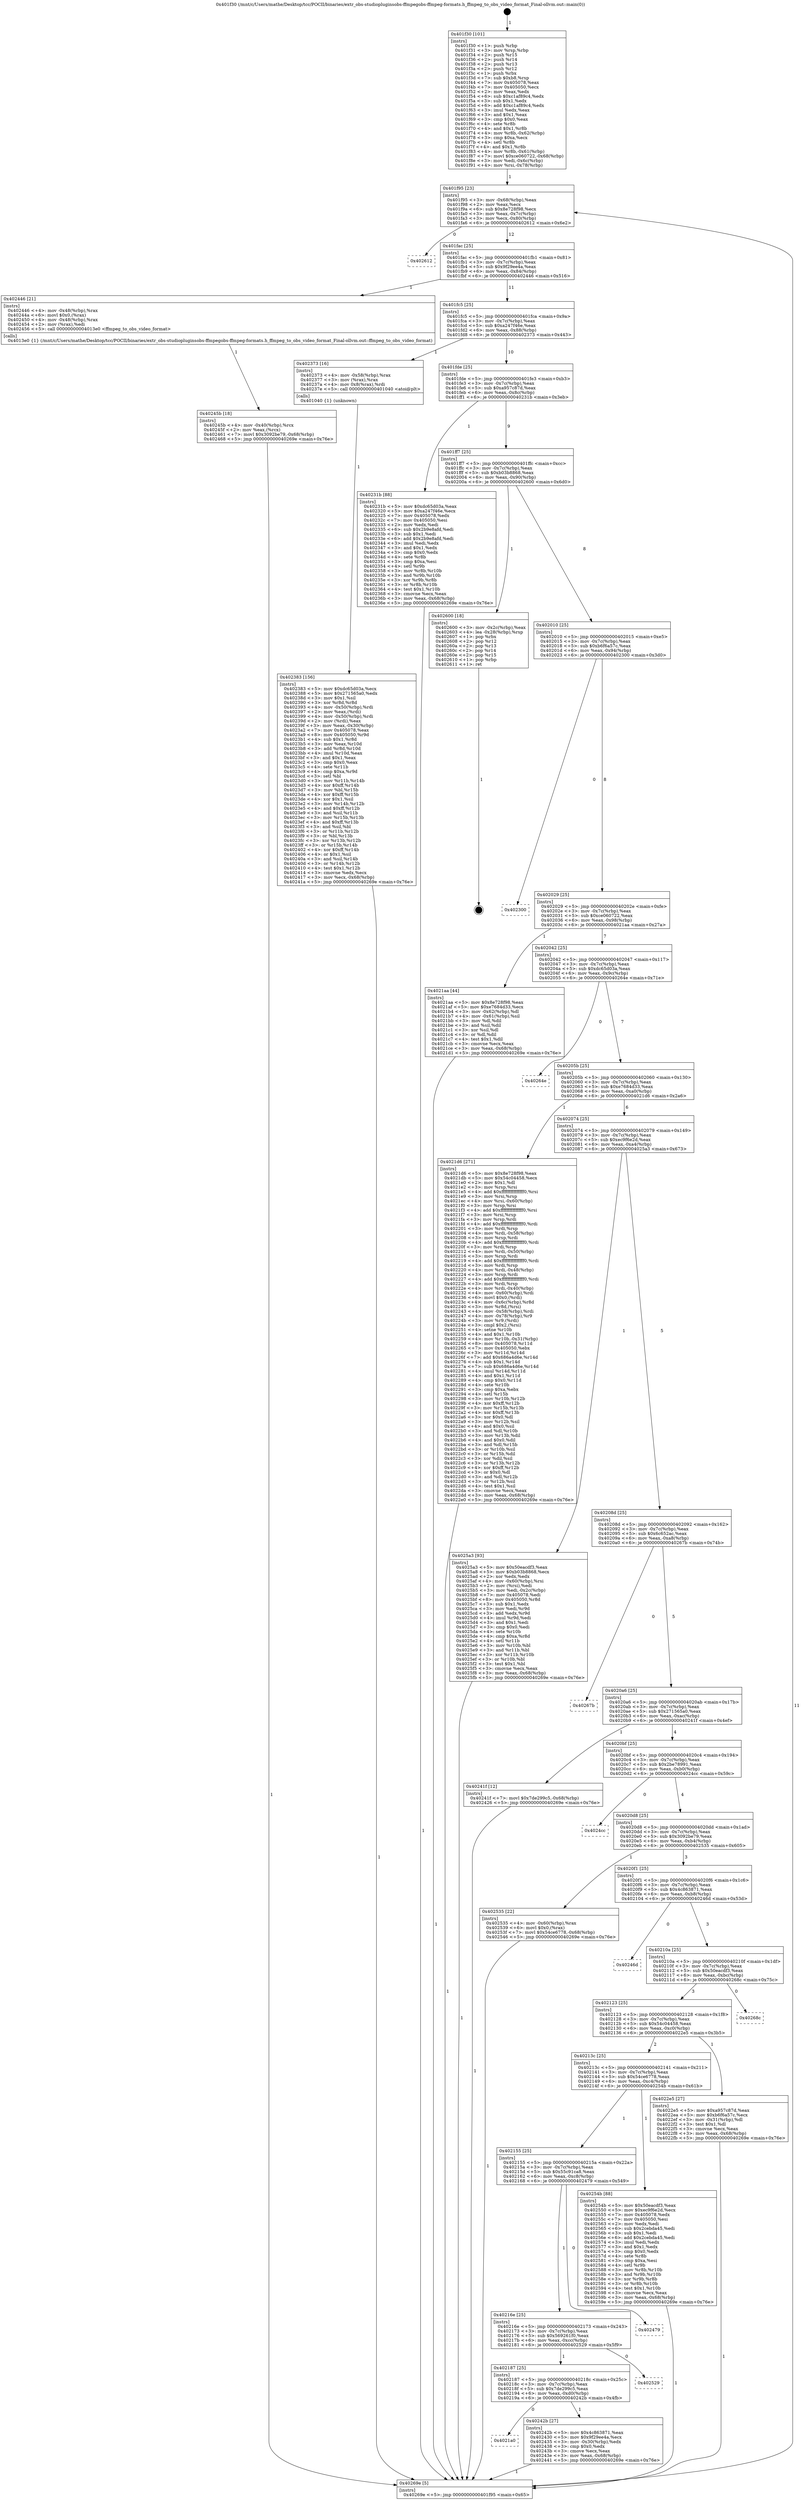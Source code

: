 digraph "0x401f30" {
  label = "0x401f30 (/mnt/c/Users/mathe/Desktop/tcc/POCII/binaries/extr_obs-studiopluginsobs-ffmpegobs-ffmpeg-formats.h_ffmpeg_to_obs_video_format_Final-ollvm.out::main(0))"
  labelloc = "t"
  node[shape=record]

  Entry [label="",width=0.3,height=0.3,shape=circle,fillcolor=black,style=filled]
  "0x401f95" [label="{
     0x401f95 [23]\l
     | [instrs]\l
     &nbsp;&nbsp;0x401f95 \<+3\>: mov -0x68(%rbp),%eax\l
     &nbsp;&nbsp;0x401f98 \<+2\>: mov %eax,%ecx\l
     &nbsp;&nbsp;0x401f9a \<+6\>: sub $0x8e728f98,%ecx\l
     &nbsp;&nbsp;0x401fa0 \<+3\>: mov %eax,-0x7c(%rbp)\l
     &nbsp;&nbsp;0x401fa3 \<+3\>: mov %ecx,-0x80(%rbp)\l
     &nbsp;&nbsp;0x401fa6 \<+6\>: je 0000000000402612 \<main+0x6e2\>\l
  }"]
  "0x402612" [label="{
     0x402612\l
  }", style=dashed]
  "0x401fac" [label="{
     0x401fac [25]\l
     | [instrs]\l
     &nbsp;&nbsp;0x401fac \<+5\>: jmp 0000000000401fb1 \<main+0x81\>\l
     &nbsp;&nbsp;0x401fb1 \<+3\>: mov -0x7c(%rbp),%eax\l
     &nbsp;&nbsp;0x401fb4 \<+5\>: sub $0x9f29ee4a,%eax\l
     &nbsp;&nbsp;0x401fb9 \<+6\>: mov %eax,-0x84(%rbp)\l
     &nbsp;&nbsp;0x401fbf \<+6\>: je 0000000000402446 \<main+0x516\>\l
  }"]
  Exit [label="",width=0.3,height=0.3,shape=circle,fillcolor=black,style=filled,peripheries=2]
  "0x402446" [label="{
     0x402446 [21]\l
     | [instrs]\l
     &nbsp;&nbsp;0x402446 \<+4\>: mov -0x48(%rbp),%rax\l
     &nbsp;&nbsp;0x40244a \<+6\>: movl $0x0,(%rax)\l
     &nbsp;&nbsp;0x402450 \<+4\>: mov -0x48(%rbp),%rax\l
     &nbsp;&nbsp;0x402454 \<+2\>: mov (%rax),%edi\l
     &nbsp;&nbsp;0x402456 \<+5\>: call 00000000004013e0 \<ffmpeg_to_obs_video_format\>\l
     | [calls]\l
     &nbsp;&nbsp;0x4013e0 \{1\} (/mnt/c/Users/mathe/Desktop/tcc/POCII/binaries/extr_obs-studiopluginsobs-ffmpegobs-ffmpeg-formats.h_ffmpeg_to_obs_video_format_Final-ollvm.out::ffmpeg_to_obs_video_format)\l
  }"]
  "0x401fc5" [label="{
     0x401fc5 [25]\l
     | [instrs]\l
     &nbsp;&nbsp;0x401fc5 \<+5\>: jmp 0000000000401fca \<main+0x9a\>\l
     &nbsp;&nbsp;0x401fca \<+3\>: mov -0x7c(%rbp),%eax\l
     &nbsp;&nbsp;0x401fcd \<+5\>: sub $0xa247f46e,%eax\l
     &nbsp;&nbsp;0x401fd2 \<+6\>: mov %eax,-0x88(%rbp)\l
     &nbsp;&nbsp;0x401fd8 \<+6\>: je 0000000000402373 \<main+0x443\>\l
  }"]
  "0x40245b" [label="{
     0x40245b [18]\l
     | [instrs]\l
     &nbsp;&nbsp;0x40245b \<+4\>: mov -0x40(%rbp),%rcx\l
     &nbsp;&nbsp;0x40245f \<+2\>: mov %eax,(%rcx)\l
     &nbsp;&nbsp;0x402461 \<+7\>: movl $0x3092be79,-0x68(%rbp)\l
     &nbsp;&nbsp;0x402468 \<+5\>: jmp 000000000040269e \<main+0x76e\>\l
  }"]
  "0x402373" [label="{
     0x402373 [16]\l
     | [instrs]\l
     &nbsp;&nbsp;0x402373 \<+4\>: mov -0x58(%rbp),%rax\l
     &nbsp;&nbsp;0x402377 \<+3\>: mov (%rax),%rax\l
     &nbsp;&nbsp;0x40237a \<+4\>: mov 0x8(%rax),%rdi\l
     &nbsp;&nbsp;0x40237e \<+5\>: call 0000000000401040 \<atoi@plt\>\l
     | [calls]\l
     &nbsp;&nbsp;0x401040 \{1\} (unknown)\l
  }"]
  "0x401fde" [label="{
     0x401fde [25]\l
     | [instrs]\l
     &nbsp;&nbsp;0x401fde \<+5\>: jmp 0000000000401fe3 \<main+0xb3\>\l
     &nbsp;&nbsp;0x401fe3 \<+3\>: mov -0x7c(%rbp),%eax\l
     &nbsp;&nbsp;0x401fe6 \<+5\>: sub $0xa957c87d,%eax\l
     &nbsp;&nbsp;0x401feb \<+6\>: mov %eax,-0x8c(%rbp)\l
     &nbsp;&nbsp;0x401ff1 \<+6\>: je 000000000040231b \<main+0x3eb\>\l
  }"]
  "0x4021a0" [label="{
     0x4021a0\l
  }", style=dashed]
  "0x40231b" [label="{
     0x40231b [88]\l
     | [instrs]\l
     &nbsp;&nbsp;0x40231b \<+5\>: mov $0xdc65d03a,%eax\l
     &nbsp;&nbsp;0x402320 \<+5\>: mov $0xa247f46e,%ecx\l
     &nbsp;&nbsp;0x402325 \<+7\>: mov 0x405078,%edx\l
     &nbsp;&nbsp;0x40232c \<+7\>: mov 0x405050,%esi\l
     &nbsp;&nbsp;0x402333 \<+2\>: mov %edx,%edi\l
     &nbsp;&nbsp;0x402335 \<+6\>: sub $0x2b9e8afd,%edi\l
     &nbsp;&nbsp;0x40233b \<+3\>: sub $0x1,%edi\l
     &nbsp;&nbsp;0x40233e \<+6\>: add $0x2b9e8afd,%edi\l
     &nbsp;&nbsp;0x402344 \<+3\>: imul %edi,%edx\l
     &nbsp;&nbsp;0x402347 \<+3\>: and $0x1,%edx\l
     &nbsp;&nbsp;0x40234a \<+3\>: cmp $0x0,%edx\l
     &nbsp;&nbsp;0x40234d \<+4\>: sete %r8b\l
     &nbsp;&nbsp;0x402351 \<+3\>: cmp $0xa,%esi\l
     &nbsp;&nbsp;0x402354 \<+4\>: setl %r9b\l
     &nbsp;&nbsp;0x402358 \<+3\>: mov %r8b,%r10b\l
     &nbsp;&nbsp;0x40235b \<+3\>: and %r9b,%r10b\l
     &nbsp;&nbsp;0x40235e \<+3\>: xor %r9b,%r8b\l
     &nbsp;&nbsp;0x402361 \<+3\>: or %r8b,%r10b\l
     &nbsp;&nbsp;0x402364 \<+4\>: test $0x1,%r10b\l
     &nbsp;&nbsp;0x402368 \<+3\>: cmovne %ecx,%eax\l
     &nbsp;&nbsp;0x40236b \<+3\>: mov %eax,-0x68(%rbp)\l
     &nbsp;&nbsp;0x40236e \<+5\>: jmp 000000000040269e \<main+0x76e\>\l
  }"]
  "0x401ff7" [label="{
     0x401ff7 [25]\l
     | [instrs]\l
     &nbsp;&nbsp;0x401ff7 \<+5\>: jmp 0000000000401ffc \<main+0xcc\>\l
     &nbsp;&nbsp;0x401ffc \<+3\>: mov -0x7c(%rbp),%eax\l
     &nbsp;&nbsp;0x401fff \<+5\>: sub $0xb03b8868,%eax\l
     &nbsp;&nbsp;0x402004 \<+6\>: mov %eax,-0x90(%rbp)\l
     &nbsp;&nbsp;0x40200a \<+6\>: je 0000000000402600 \<main+0x6d0\>\l
  }"]
  "0x40242b" [label="{
     0x40242b [27]\l
     | [instrs]\l
     &nbsp;&nbsp;0x40242b \<+5\>: mov $0x4c863871,%eax\l
     &nbsp;&nbsp;0x402430 \<+5\>: mov $0x9f29ee4a,%ecx\l
     &nbsp;&nbsp;0x402435 \<+3\>: mov -0x30(%rbp),%edx\l
     &nbsp;&nbsp;0x402438 \<+3\>: cmp $0x0,%edx\l
     &nbsp;&nbsp;0x40243b \<+3\>: cmove %ecx,%eax\l
     &nbsp;&nbsp;0x40243e \<+3\>: mov %eax,-0x68(%rbp)\l
     &nbsp;&nbsp;0x402441 \<+5\>: jmp 000000000040269e \<main+0x76e\>\l
  }"]
  "0x402600" [label="{
     0x402600 [18]\l
     | [instrs]\l
     &nbsp;&nbsp;0x402600 \<+3\>: mov -0x2c(%rbp),%eax\l
     &nbsp;&nbsp;0x402603 \<+4\>: lea -0x28(%rbp),%rsp\l
     &nbsp;&nbsp;0x402607 \<+1\>: pop %rbx\l
     &nbsp;&nbsp;0x402608 \<+2\>: pop %r12\l
     &nbsp;&nbsp;0x40260a \<+2\>: pop %r13\l
     &nbsp;&nbsp;0x40260c \<+2\>: pop %r14\l
     &nbsp;&nbsp;0x40260e \<+2\>: pop %r15\l
     &nbsp;&nbsp;0x402610 \<+1\>: pop %rbp\l
     &nbsp;&nbsp;0x402611 \<+1\>: ret\l
  }"]
  "0x402010" [label="{
     0x402010 [25]\l
     | [instrs]\l
     &nbsp;&nbsp;0x402010 \<+5\>: jmp 0000000000402015 \<main+0xe5\>\l
     &nbsp;&nbsp;0x402015 \<+3\>: mov -0x7c(%rbp),%eax\l
     &nbsp;&nbsp;0x402018 \<+5\>: sub $0xb6f6a57c,%eax\l
     &nbsp;&nbsp;0x40201d \<+6\>: mov %eax,-0x94(%rbp)\l
     &nbsp;&nbsp;0x402023 \<+6\>: je 0000000000402300 \<main+0x3d0\>\l
  }"]
  "0x402187" [label="{
     0x402187 [25]\l
     | [instrs]\l
     &nbsp;&nbsp;0x402187 \<+5\>: jmp 000000000040218c \<main+0x25c\>\l
     &nbsp;&nbsp;0x40218c \<+3\>: mov -0x7c(%rbp),%eax\l
     &nbsp;&nbsp;0x40218f \<+5\>: sub $0x7de299c5,%eax\l
     &nbsp;&nbsp;0x402194 \<+6\>: mov %eax,-0xd0(%rbp)\l
     &nbsp;&nbsp;0x40219a \<+6\>: je 000000000040242b \<main+0x4fb\>\l
  }"]
  "0x402300" [label="{
     0x402300\l
  }", style=dashed]
  "0x402029" [label="{
     0x402029 [25]\l
     | [instrs]\l
     &nbsp;&nbsp;0x402029 \<+5\>: jmp 000000000040202e \<main+0xfe\>\l
     &nbsp;&nbsp;0x40202e \<+3\>: mov -0x7c(%rbp),%eax\l
     &nbsp;&nbsp;0x402031 \<+5\>: sub $0xce060722,%eax\l
     &nbsp;&nbsp;0x402036 \<+6\>: mov %eax,-0x98(%rbp)\l
     &nbsp;&nbsp;0x40203c \<+6\>: je 00000000004021aa \<main+0x27a\>\l
  }"]
  "0x402529" [label="{
     0x402529\l
  }", style=dashed]
  "0x4021aa" [label="{
     0x4021aa [44]\l
     | [instrs]\l
     &nbsp;&nbsp;0x4021aa \<+5\>: mov $0x8e728f98,%eax\l
     &nbsp;&nbsp;0x4021af \<+5\>: mov $0xe7684d33,%ecx\l
     &nbsp;&nbsp;0x4021b4 \<+3\>: mov -0x62(%rbp),%dl\l
     &nbsp;&nbsp;0x4021b7 \<+4\>: mov -0x61(%rbp),%sil\l
     &nbsp;&nbsp;0x4021bb \<+3\>: mov %dl,%dil\l
     &nbsp;&nbsp;0x4021be \<+3\>: and %sil,%dil\l
     &nbsp;&nbsp;0x4021c1 \<+3\>: xor %sil,%dl\l
     &nbsp;&nbsp;0x4021c4 \<+3\>: or %dl,%dil\l
     &nbsp;&nbsp;0x4021c7 \<+4\>: test $0x1,%dil\l
     &nbsp;&nbsp;0x4021cb \<+3\>: cmovne %ecx,%eax\l
     &nbsp;&nbsp;0x4021ce \<+3\>: mov %eax,-0x68(%rbp)\l
     &nbsp;&nbsp;0x4021d1 \<+5\>: jmp 000000000040269e \<main+0x76e\>\l
  }"]
  "0x402042" [label="{
     0x402042 [25]\l
     | [instrs]\l
     &nbsp;&nbsp;0x402042 \<+5\>: jmp 0000000000402047 \<main+0x117\>\l
     &nbsp;&nbsp;0x402047 \<+3\>: mov -0x7c(%rbp),%eax\l
     &nbsp;&nbsp;0x40204a \<+5\>: sub $0xdc65d03a,%eax\l
     &nbsp;&nbsp;0x40204f \<+6\>: mov %eax,-0x9c(%rbp)\l
     &nbsp;&nbsp;0x402055 \<+6\>: je 000000000040264e \<main+0x71e\>\l
  }"]
  "0x40269e" [label="{
     0x40269e [5]\l
     | [instrs]\l
     &nbsp;&nbsp;0x40269e \<+5\>: jmp 0000000000401f95 \<main+0x65\>\l
  }"]
  "0x401f30" [label="{
     0x401f30 [101]\l
     | [instrs]\l
     &nbsp;&nbsp;0x401f30 \<+1\>: push %rbp\l
     &nbsp;&nbsp;0x401f31 \<+3\>: mov %rsp,%rbp\l
     &nbsp;&nbsp;0x401f34 \<+2\>: push %r15\l
     &nbsp;&nbsp;0x401f36 \<+2\>: push %r14\l
     &nbsp;&nbsp;0x401f38 \<+2\>: push %r13\l
     &nbsp;&nbsp;0x401f3a \<+2\>: push %r12\l
     &nbsp;&nbsp;0x401f3c \<+1\>: push %rbx\l
     &nbsp;&nbsp;0x401f3d \<+7\>: sub $0xb8,%rsp\l
     &nbsp;&nbsp;0x401f44 \<+7\>: mov 0x405078,%eax\l
     &nbsp;&nbsp;0x401f4b \<+7\>: mov 0x405050,%ecx\l
     &nbsp;&nbsp;0x401f52 \<+2\>: mov %eax,%edx\l
     &nbsp;&nbsp;0x401f54 \<+6\>: sub $0xc1af89c4,%edx\l
     &nbsp;&nbsp;0x401f5a \<+3\>: sub $0x1,%edx\l
     &nbsp;&nbsp;0x401f5d \<+6\>: add $0xc1af89c4,%edx\l
     &nbsp;&nbsp;0x401f63 \<+3\>: imul %edx,%eax\l
     &nbsp;&nbsp;0x401f66 \<+3\>: and $0x1,%eax\l
     &nbsp;&nbsp;0x401f69 \<+3\>: cmp $0x0,%eax\l
     &nbsp;&nbsp;0x401f6c \<+4\>: sete %r8b\l
     &nbsp;&nbsp;0x401f70 \<+4\>: and $0x1,%r8b\l
     &nbsp;&nbsp;0x401f74 \<+4\>: mov %r8b,-0x62(%rbp)\l
     &nbsp;&nbsp;0x401f78 \<+3\>: cmp $0xa,%ecx\l
     &nbsp;&nbsp;0x401f7b \<+4\>: setl %r8b\l
     &nbsp;&nbsp;0x401f7f \<+4\>: and $0x1,%r8b\l
     &nbsp;&nbsp;0x401f83 \<+4\>: mov %r8b,-0x61(%rbp)\l
     &nbsp;&nbsp;0x401f87 \<+7\>: movl $0xce060722,-0x68(%rbp)\l
     &nbsp;&nbsp;0x401f8e \<+3\>: mov %edi,-0x6c(%rbp)\l
     &nbsp;&nbsp;0x401f91 \<+4\>: mov %rsi,-0x78(%rbp)\l
  }"]
  "0x40216e" [label="{
     0x40216e [25]\l
     | [instrs]\l
     &nbsp;&nbsp;0x40216e \<+5\>: jmp 0000000000402173 \<main+0x243\>\l
     &nbsp;&nbsp;0x402173 \<+3\>: mov -0x7c(%rbp),%eax\l
     &nbsp;&nbsp;0x402176 \<+5\>: sub $0x569261f0,%eax\l
     &nbsp;&nbsp;0x40217b \<+6\>: mov %eax,-0xcc(%rbp)\l
     &nbsp;&nbsp;0x402181 \<+6\>: je 0000000000402529 \<main+0x5f9\>\l
  }"]
  "0x40264e" [label="{
     0x40264e\l
  }", style=dashed]
  "0x40205b" [label="{
     0x40205b [25]\l
     | [instrs]\l
     &nbsp;&nbsp;0x40205b \<+5\>: jmp 0000000000402060 \<main+0x130\>\l
     &nbsp;&nbsp;0x402060 \<+3\>: mov -0x7c(%rbp),%eax\l
     &nbsp;&nbsp;0x402063 \<+5\>: sub $0xe7684d33,%eax\l
     &nbsp;&nbsp;0x402068 \<+6\>: mov %eax,-0xa0(%rbp)\l
     &nbsp;&nbsp;0x40206e \<+6\>: je 00000000004021d6 \<main+0x2a6\>\l
  }"]
  "0x402479" [label="{
     0x402479\l
  }", style=dashed]
  "0x4021d6" [label="{
     0x4021d6 [271]\l
     | [instrs]\l
     &nbsp;&nbsp;0x4021d6 \<+5\>: mov $0x8e728f98,%eax\l
     &nbsp;&nbsp;0x4021db \<+5\>: mov $0x54c04458,%ecx\l
     &nbsp;&nbsp;0x4021e0 \<+2\>: mov $0x1,%dl\l
     &nbsp;&nbsp;0x4021e2 \<+3\>: mov %rsp,%rsi\l
     &nbsp;&nbsp;0x4021e5 \<+4\>: add $0xfffffffffffffff0,%rsi\l
     &nbsp;&nbsp;0x4021e9 \<+3\>: mov %rsi,%rsp\l
     &nbsp;&nbsp;0x4021ec \<+4\>: mov %rsi,-0x60(%rbp)\l
     &nbsp;&nbsp;0x4021f0 \<+3\>: mov %rsp,%rsi\l
     &nbsp;&nbsp;0x4021f3 \<+4\>: add $0xfffffffffffffff0,%rsi\l
     &nbsp;&nbsp;0x4021f7 \<+3\>: mov %rsi,%rsp\l
     &nbsp;&nbsp;0x4021fa \<+3\>: mov %rsp,%rdi\l
     &nbsp;&nbsp;0x4021fd \<+4\>: add $0xfffffffffffffff0,%rdi\l
     &nbsp;&nbsp;0x402201 \<+3\>: mov %rdi,%rsp\l
     &nbsp;&nbsp;0x402204 \<+4\>: mov %rdi,-0x58(%rbp)\l
     &nbsp;&nbsp;0x402208 \<+3\>: mov %rsp,%rdi\l
     &nbsp;&nbsp;0x40220b \<+4\>: add $0xfffffffffffffff0,%rdi\l
     &nbsp;&nbsp;0x40220f \<+3\>: mov %rdi,%rsp\l
     &nbsp;&nbsp;0x402212 \<+4\>: mov %rdi,-0x50(%rbp)\l
     &nbsp;&nbsp;0x402216 \<+3\>: mov %rsp,%rdi\l
     &nbsp;&nbsp;0x402219 \<+4\>: add $0xfffffffffffffff0,%rdi\l
     &nbsp;&nbsp;0x40221d \<+3\>: mov %rdi,%rsp\l
     &nbsp;&nbsp;0x402220 \<+4\>: mov %rdi,-0x48(%rbp)\l
     &nbsp;&nbsp;0x402224 \<+3\>: mov %rsp,%rdi\l
     &nbsp;&nbsp;0x402227 \<+4\>: add $0xfffffffffffffff0,%rdi\l
     &nbsp;&nbsp;0x40222b \<+3\>: mov %rdi,%rsp\l
     &nbsp;&nbsp;0x40222e \<+4\>: mov %rdi,-0x40(%rbp)\l
     &nbsp;&nbsp;0x402232 \<+4\>: mov -0x60(%rbp),%rdi\l
     &nbsp;&nbsp;0x402236 \<+6\>: movl $0x0,(%rdi)\l
     &nbsp;&nbsp;0x40223c \<+4\>: mov -0x6c(%rbp),%r8d\l
     &nbsp;&nbsp;0x402240 \<+3\>: mov %r8d,(%rsi)\l
     &nbsp;&nbsp;0x402243 \<+4\>: mov -0x58(%rbp),%rdi\l
     &nbsp;&nbsp;0x402247 \<+4\>: mov -0x78(%rbp),%r9\l
     &nbsp;&nbsp;0x40224b \<+3\>: mov %r9,(%rdi)\l
     &nbsp;&nbsp;0x40224e \<+3\>: cmpl $0x2,(%rsi)\l
     &nbsp;&nbsp;0x402251 \<+4\>: setne %r10b\l
     &nbsp;&nbsp;0x402255 \<+4\>: and $0x1,%r10b\l
     &nbsp;&nbsp;0x402259 \<+4\>: mov %r10b,-0x31(%rbp)\l
     &nbsp;&nbsp;0x40225d \<+8\>: mov 0x405078,%r11d\l
     &nbsp;&nbsp;0x402265 \<+7\>: mov 0x405050,%ebx\l
     &nbsp;&nbsp;0x40226c \<+3\>: mov %r11d,%r14d\l
     &nbsp;&nbsp;0x40226f \<+7\>: add $0x686a4d6e,%r14d\l
     &nbsp;&nbsp;0x402276 \<+4\>: sub $0x1,%r14d\l
     &nbsp;&nbsp;0x40227a \<+7\>: sub $0x686a4d6e,%r14d\l
     &nbsp;&nbsp;0x402281 \<+4\>: imul %r14d,%r11d\l
     &nbsp;&nbsp;0x402285 \<+4\>: and $0x1,%r11d\l
     &nbsp;&nbsp;0x402289 \<+4\>: cmp $0x0,%r11d\l
     &nbsp;&nbsp;0x40228d \<+4\>: sete %r10b\l
     &nbsp;&nbsp;0x402291 \<+3\>: cmp $0xa,%ebx\l
     &nbsp;&nbsp;0x402294 \<+4\>: setl %r15b\l
     &nbsp;&nbsp;0x402298 \<+3\>: mov %r10b,%r12b\l
     &nbsp;&nbsp;0x40229b \<+4\>: xor $0xff,%r12b\l
     &nbsp;&nbsp;0x40229f \<+3\>: mov %r15b,%r13b\l
     &nbsp;&nbsp;0x4022a2 \<+4\>: xor $0xff,%r13b\l
     &nbsp;&nbsp;0x4022a6 \<+3\>: xor $0x0,%dl\l
     &nbsp;&nbsp;0x4022a9 \<+3\>: mov %r12b,%sil\l
     &nbsp;&nbsp;0x4022ac \<+4\>: and $0x0,%sil\l
     &nbsp;&nbsp;0x4022b0 \<+3\>: and %dl,%r10b\l
     &nbsp;&nbsp;0x4022b3 \<+3\>: mov %r13b,%dil\l
     &nbsp;&nbsp;0x4022b6 \<+4\>: and $0x0,%dil\l
     &nbsp;&nbsp;0x4022ba \<+3\>: and %dl,%r15b\l
     &nbsp;&nbsp;0x4022bd \<+3\>: or %r10b,%sil\l
     &nbsp;&nbsp;0x4022c0 \<+3\>: or %r15b,%dil\l
     &nbsp;&nbsp;0x4022c3 \<+3\>: xor %dil,%sil\l
     &nbsp;&nbsp;0x4022c6 \<+3\>: or %r13b,%r12b\l
     &nbsp;&nbsp;0x4022c9 \<+4\>: xor $0xff,%r12b\l
     &nbsp;&nbsp;0x4022cd \<+3\>: or $0x0,%dl\l
     &nbsp;&nbsp;0x4022d0 \<+3\>: and %dl,%r12b\l
     &nbsp;&nbsp;0x4022d3 \<+3\>: or %r12b,%sil\l
     &nbsp;&nbsp;0x4022d6 \<+4\>: test $0x1,%sil\l
     &nbsp;&nbsp;0x4022da \<+3\>: cmovne %ecx,%eax\l
     &nbsp;&nbsp;0x4022dd \<+3\>: mov %eax,-0x68(%rbp)\l
     &nbsp;&nbsp;0x4022e0 \<+5\>: jmp 000000000040269e \<main+0x76e\>\l
  }"]
  "0x402074" [label="{
     0x402074 [25]\l
     | [instrs]\l
     &nbsp;&nbsp;0x402074 \<+5\>: jmp 0000000000402079 \<main+0x149\>\l
     &nbsp;&nbsp;0x402079 \<+3\>: mov -0x7c(%rbp),%eax\l
     &nbsp;&nbsp;0x40207c \<+5\>: sub $0xec9f6e2d,%eax\l
     &nbsp;&nbsp;0x402081 \<+6\>: mov %eax,-0xa4(%rbp)\l
     &nbsp;&nbsp;0x402087 \<+6\>: je 00000000004025a3 \<main+0x673\>\l
  }"]
  "0x402155" [label="{
     0x402155 [25]\l
     | [instrs]\l
     &nbsp;&nbsp;0x402155 \<+5\>: jmp 000000000040215a \<main+0x22a\>\l
     &nbsp;&nbsp;0x40215a \<+3\>: mov -0x7c(%rbp),%eax\l
     &nbsp;&nbsp;0x40215d \<+5\>: sub $0x55c91ca8,%eax\l
     &nbsp;&nbsp;0x402162 \<+6\>: mov %eax,-0xc8(%rbp)\l
     &nbsp;&nbsp;0x402168 \<+6\>: je 0000000000402479 \<main+0x549\>\l
  }"]
  "0x40254b" [label="{
     0x40254b [88]\l
     | [instrs]\l
     &nbsp;&nbsp;0x40254b \<+5\>: mov $0x50eacdf3,%eax\l
     &nbsp;&nbsp;0x402550 \<+5\>: mov $0xec9f6e2d,%ecx\l
     &nbsp;&nbsp;0x402555 \<+7\>: mov 0x405078,%edx\l
     &nbsp;&nbsp;0x40255c \<+7\>: mov 0x405050,%esi\l
     &nbsp;&nbsp;0x402563 \<+2\>: mov %edx,%edi\l
     &nbsp;&nbsp;0x402565 \<+6\>: sub $0x2cebda45,%edi\l
     &nbsp;&nbsp;0x40256b \<+3\>: sub $0x1,%edi\l
     &nbsp;&nbsp;0x40256e \<+6\>: add $0x2cebda45,%edi\l
     &nbsp;&nbsp;0x402574 \<+3\>: imul %edi,%edx\l
     &nbsp;&nbsp;0x402577 \<+3\>: and $0x1,%edx\l
     &nbsp;&nbsp;0x40257a \<+3\>: cmp $0x0,%edx\l
     &nbsp;&nbsp;0x40257d \<+4\>: sete %r8b\l
     &nbsp;&nbsp;0x402581 \<+3\>: cmp $0xa,%esi\l
     &nbsp;&nbsp;0x402584 \<+4\>: setl %r9b\l
     &nbsp;&nbsp;0x402588 \<+3\>: mov %r8b,%r10b\l
     &nbsp;&nbsp;0x40258b \<+3\>: and %r9b,%r10b\l
     &nbsp;&nbsp;0x40258e \<+3\>: xor %r9b,%r8b\l
     &nbsp;&nbsp;0x402591 \<+3\>: or %r8b,%r10b\l
     &nbsp;&nbsp;0x402594 \<+4\>: test $0x1,%r10b\l
     &nbsp;&nbsp;0x402598 \<+3\>: cmovne %ecx,%eax\l
     &nbsp;&nbsp;0x40259b \<+3\>: mov %eax,-0x68(%rbp)\l
     &nbsp;&nbsp;0x40259e \<+5\>: jmp 000000000040269e \<main+0x76e\>\l
  }"]
  "0x4025a3" [label="{
     0x4025a3 [93]\l
     | [instrs]\l
     &nbsp;&nbsp;0x4025a3 \<+5\>: mov $0x50eacdf3,%eax\l
     &nbsp;&nbsp;0x4025a8 \<+5\>: mov $0xb03b8868,%ecx\l
     &nbsp;&nbsp;0x4025ad \<+2\>: xor %edx,%edx\l
     &nbsp;&nbsp;0x4025af \<+4\>: mov -0x60(%rbp),%rsi\l
     &nbsp;&nbsp;0x4025b3 \<+2\>: mov (%rsi),%edi\l
     &nbsp;&nbsp;0x4025b5 \<+3\>: mov %edi,-0x2c(%rbp)\l
     &nbsp;&nbsp;0x4025b8 \<+7\>: mov 0x405078,%edi\l
     &nbsp;&nbsp;0x4025bf \<+8\>: mov 0x405050,%r8d\l
     &nbsp;&nbsp;0x4025c7 \<+3\>: sub $0x1,%edx\l
     &nbsp;&nbsp;0x4025ca \<+3\>: mov %edi,%r9d\l
     &nbsp;&nbsp;0x4025cd \<+3\>: add %edx,%r9d\l
     &nbsp;&nbsp;0x4025d0 \<+4\>: imul %r9d,%edi\l
     &nbsp;&nbsp;0x4025d4 \<+3\>: and $0x1,%edi\l
     &nbsp;&nbsp;0x4025d7 \<+3\>: cmp $0x0,%edi\l
     &nbsp;&nbsp;0x4025da \<+4\>: sete %r10b\l
     &nbsp;&nbsp;0x4025de \<+4\>: cmp $0xa,%r8d\l
     &nbsp;&nbsp;0x4025e2 \<+4\>: setl %r11b\l
     &nbsp;&nbsp;0x4025e6 \<+3\>: mov %r10b,%bl\l
     &nbsp;&nbsp;0x4025e9 \<+3\>: and %r11b,%bl\l
     &nbsp;&nbsp;0x4025ec \<+3\>: xor %r11b,%r10b\l
     &nbsp;&nbsp;0x4025ef \<+3\>: or %r10b,%bl\l
     &nbsp;&nbsp;0x4025f2 \<+3\>: test $0x1,%bl\l
     &nbsp;&nbsp;0x4025f5 \<+3\>: cmovne %ecx,%eax\l
     &nbsp;&nbsp;0x4025f8 \<+3\>: mov %eax,-0x68(%rbp)\l
     &nbsp;&nbsp;0x4025fb \<+5\>: jmp 000000000040269e \<main+0x76e\>\l
  }"]
  "0x40208d" [label="{
     0x40208d [25]\l
     | [instrs]\l
     &nbsp;&nbsp;0x40208d \<+5\>: jmp 0000000000402092 \<main+0x162\>\l
     &nbsp;&nbsp;0x402092 \<+3\>: mov -0x7c(%rbp),%eax\l
     &nbsp;&nbsp;0x402095 \<+5\>: sub $0x6c652ac,%eax\l
     &nbsp;&nbsp;0x40209a \<+6\>: mov %eax,-0xa8(%rbp)\l
     &nbsp;&nbsp;0x4020a0 \<+6\>: je 000000000040267b \<main+0x74b\>\l
  }"]
  "0x402383" [label="{
     0x402383 [156]\l
     | [instrs]\l
     &nbsp;&nbsp;0x402383 \<+5\>: mov $0xdc65d03a,%ecx\l
     &nbsp;&nbsp;0x402388 \<+5\>: mov $0x271565a0,%edx\l
     &nbsp;&nbsp;0x40238d \<+3\>: mov $0x1,%sil\l
     &nbsp;&nbsp;0x402390 \<+3\>: xor %r8d,%r8d\l
     &nbsp;&nbsp;0x402393 \<+4\>: mov -0x50(%rbp),%rdi\l
     &nbsp;&nbsp;0x402397 \<+2\>: mov %eax,(%rdi)\l
     &nbsp;&nbsp;0x402399 \<+4\>: mov -0x50(%rbp),%rdi\l
     &nbsp;&nbsp;0x40239d \<+2\>: mov (%rdi),%eax\l
     &nbsp;&nbsp;0x40239f \<+3\>: mov %eax,-0x30(%rbp)\l
     &nbsp;&nbsp;0x4023a2 \<+7\>: mov 0x405078,%eax\l
     &nbsp;&nbsp;0x4023a9 \<+8\>: mov 0x405050,%r9d\l
     &nbsp;&nbsp;0x4023b1 \<+4\>: sub $0x1,%r8d\l
     &nbsp;&nbsp;0x4023b5 \<+3\>: mov %eax,%r10d\l
     &nbsp;&nbsp;0x4023b8 \<+3\>: add %r8d,%r10d\l
     &nbsp;&nbsp;0x4023bb \<+4\>: imul %r10d,%eax\l
     &nbsp;&nbsp;0x4023bf \<+3\>: and $0x1,%eax\l
     &nbsp;&nbsp;0x4023c2 \<+3\>: cmp $0x0,%eax\l
     &nbsp;&nbsp;0x4023c5 \<+4\>: sete %r11b\l
     &nbsp;&nbsp;0x4023c9 \<+4\>: cmp $0xa,%r9d\l
     &nbsp;&nbsp;0x4023cd \<+3\>: setl %bl\l
     &nbsp;&nbsp;0x4023d0 \<+3\>: mov %r11b,%r14b\l
     &nbsp;&nbsp;0x4023d3 \<+4\>: xor $0xff,%r14b\l
     &nbsp;&nbsp;0x4023d7 \<+3\>: mov %bl,%r15b\l
     &nbsp;&nbsp;0x4023da \<+4\>: xor $0xff,%r15b\l
     &nbsp;&nbsp;0x4023de \<+4\>: xor $0x1,%sil\l
     &nbsp;&nbsp;0x4023e2 \<+3\>: mov %r14b,%r12b\l
     &nbsp;&nbsp;0x4023e5 \<+4\>: and $0xff,%r12b\l
     &nbsp;&nbsp;0x4023e9 \<+3\>: and %sil,%r11b\l
     &nbsp;&nbsp;0x4023ec \<+3\>: mov %r15b,%r13b\l
     &nbsp;&nbsp;0x4023ef \<+4\>: and $0xff,%r13b\l
     &nbsp;&nbsp;0x4023f3 \<+3\>: and %sil,%bl\l
     &nbsp;&nbsp;0x4023f6 \<+3\>: or %r11b,%r12b\l
     &nbsp;&nbsp;0x4023f9 \<+3\>: or %bl,%r13b\l
     &nbsp;&nbsp;0x4023fc \<+3\>: xor %r13b,%r12b\l
     &nbsp;&nbsp;0x4023ff \<+3\>: or %r15b,%r14b\l
     &nbsp;&nbsp;0x402402 \<+4\>: xor $0xff,%r14b\l
     &nbsp;&nbsp;0x402406 \<+4\>: or $0x1,%sil\l
     &nbsp;&nbsp;0x40240a \<+3\>: and %sil,%r14b\l
     &nbsp;&nbsp;0x40240d \<+3\>: or %r14b,%r12b\l
     &nbsp;&nbsp;0x402410 \<+4\>: test $0x1,%r12b\l
     &nbsp;&nbsp;0x402414 \<+3\>: cmovne %edx,%ecx\l
     &nbsp;&nbsp;0x402417 \<+3\>: mov %ecx,-0x68(%rbp)\l
     &nbsp;&nbsp;0x40241a \<+5\>: jmp 000000000040269e \<main+0x76e\>\l
  }"]
  "0x40267b" [label="{
     0x40267b\l
  }", style=dashed]
  "0x4020a6" [label="{
     0x4020a6 [25]\l
     | [instrs]\l
     &nbsp;&nbsp;0x4020a6 \<+5\>: jmp 00000000004020ab \<main+0x17b\>\l
     &nbsp;&nbsp;0x4020ab \<+3\>: mov -0x7c(%rbp),%eax\l
     &nbsp;&nbsp;0x4020ae \<+5\>: sub $0x271565a0,%eax\l
     &nbsp;&nbsp;0x4020b3 \<+6\>: mov %eax,-0xac(%rbp)\l
     &nbsp;&nbsp;0x4020b9 \<+6\>: je 000000000040241f \<main+0x4ef\>\l
  }"]
  "0x40213c" [label="{
     0x40213c [25]\l
     | [instrs]\l
     &nbsp;&nbsp;0x40213c \<+5\>: jmp 0000000000402141 \<main+0x211\>\l
     &nbsp;&nbsp;0x402141 \<+3\>: mov -0x7c(%rbp),%eax\l
     &nbsp;&nbsp;0x402144 \<+5\>: sub $0x54ce6778,%eax\l
     &nbsp;&nbsp;0x402149 \<+6\>: mov %eax,-0xc4(%rbp)\l
     &nbsp;&nbsp;0x40214f \<+6\>: je 000000000040254b \<main+0x61b\>\l
  }"]
  "0x40241f" [label="{
     0x40241f [12]\l
     | [instrs]\l
     &nbsp;&nbsp;0x40241f \<+7\>: movl $0x7de299c5,-0x68(%rbp)\l
     &nbsp;&nbsp;0x402426 \<+5\>: jmp 000000000040269e \<main+0x76e\>\l
  }"]
  "0x4020bf" [label="{
     0x4020bf [25]\l
     | [instrs]\l
     &nbsp;&nbsp;0x4020bf \<+5\>: jmp 00000000004020c4 \<main+0x194\>\l
     &nbsp;&nbsp;0x4020c4 \<+3\>: mov -0x7c(%rbp),%eax\l
     &nbsp;&nbsp;0x4020c7 \<+5\>: sub $0x2be78991,%eax\l
     &nbsp;&nbsp;0x4020cc \<+6\>: mov %eax,-0xb0(%rbp)\l
     &nbsp;&nbsp;0x4020d2 \<+6\>: je 00000000004024cc \<main+0x59c\>\l
  }"]
  "0x4022e5" [label="{
     0x4022e5 [27]\l
     | [instrs]\l
     &nbsp;&nbsp;0x4022e5 \<+5\>: mov $0xa957c87d,%eax\l
     &nbsp;&nbsp;0x4022ea \<+5\>: mov $0xb6f6a57c,%ecx\l
     &nbsp;&nbsp;0x4022ef \<+3\>: mov -0x31(%rbp),%dl\l
     &nbsp;&nbsp;0x4022f2 \<+3\>: test $0x1,%dl\l
     &nbsp;&nbsp;0x4022f5 \<+3\>: cmovne %ecx,%eax\l
     &nbsp;&nbsp;0x4022f8 \<+3\>: mov %eax,-0x68(%rbp)\l
     &nbsp;&nbsp;0x4022fb \<+5\>: jmp 000000000040269e \<main+0x76e\>\l
  }"]
  "0x4024cc" [label="{
     0x4024cc\l
  }", style=dashed]
  "0x4020d8" [label="{
     0x4020d8 [25]\l
     | [instrs]\l
     &nbsp;&nbsp;0x4020d8 \<+5\>: jmp 00000000004020dd \<main+0x1ad\>\l
     &nbsp;&nbsp;0x4020dd \<+3\>: mov -0x7c(%rbp),%eax\l
     &nbsp;&nbsp;0x4020e0 \<+5\>: sub $0x3092be79,%eax\l
     &nbsp;&nbsp;0x4020e5 \<+6\>: mov %eax,-0xb4(%rbp)\l
     &nbsp;&nbsp;0x4020eb \<+6\>: je 0000000000402535 \<main+0x605\>\l
  }"]
  "0x402123" [label="{
     0x402123 [25]\l
     | [instrs]\l
     &nbsp;&nbsp;0x402123 \<+5\>: jmp 0000000000402128 \<main+0x1f8\>\l
     &nbsp;&nbsp;0x402128 \<+3\>: mov -0x7c(%rbp),%eax\l
     &nbsp;&nbsp;0x40212b \<+5\>: sub $0x54c04458,%eax\l
     &nbsp;&nbsp;0x402130 \<+6\>: mov %eax,-0xc0(%rbp)\l
     &nbsp;&nbsp;0x402136 \<+6\>: je 00000000004022e5 \<main+0x3b5\>\l
  }"]
  "0x402535" [label="{
     0x402535 [22]\l
     | [instrs]\l
     &nbsp;&nbsp;0x402535 \<+4\>: mov -0x60(%rbp),%rax\l
     &nbsp;&nbsp;0x402539 \<+6\>: movl $0x0,(%rax)\l
     &nbsp;&nbsp;0x40253f \<+7\>: movl $0x54ce6778,-0x68(%rbp)\l
     &nbsp;&nbsp;0x402546 \<+5\>: jmp 000000000040269e \<main+0x76e\>\l
  }"]
  "0x4020f1" [label="{
     0x4020f1 [25]\l
     | [instrs]\l
     &nbsp;&nbsp;0x4020f1 \<+5\>: jmp 00000000004020f6 \<main+0x1c6\>\l
     &nbsp;&nbsp;0x4020f6 \<+3\>: mov -0x7c(%rbp),%eax\l
     &nbsp;&nbsp;0x4020f9 \<+5\>: sub $0x4c863871,%eax\l
     &nbsp;&nbsp;0x4020fe \<+6\>: mov %eax,-0xb8(%rbp)\l
     &nbsp;&nbsp;0x402104 \<+6\>: je 000000000040246d \<main+0x53d\>\l
  }"]
  "0x40268c" [label="{
     0x40268c\l
  }", style=dashed]
  "0x40246d" [label="{
     0x40246d\l
  }", style=dashed]
  "0x40210a" [label="{
     0x40210a [25]\l
     | [instrs]\l
     &nbsp;&nbsp;0x40210a \<+5\>: jmp 000000000040210f \<main+0x1df\>\l
     &nbsp;&nbsp;0x40210f \<+3\>: mov -0x7c(%rbp),%eax\l
     &nbsp;&nbsp;0x402112 \<+5\>: sub $0x50eacdf3,%eax\l
     &nbsp;&nbsp;0x402117 \<+6\>: mov %eax,-0xbc(%rbp)\l
     &nbsp;&nbsp;0x40211d \<+6\>: je 000000000040268c \<main+0x75c\>\l
  }"]
  Entry -> "0x401f30" [label=" 1"]
  "0x401f95" -> "0x402612" [label=" 0"]
  "0x401f95" -> "0x401fac" [label=" 12"]
  "0x402600" -> Exit [label=" 1"]
  "0x401fac" -> "0x402446" [label=" 1"]
  "0x401fac" -> "0x401fc5" [label=" 11"]
  "0x4025a3" -> "0x40269e" [label=" 1"]
  "0x401fc5" -> "0x402373" [label=" 1"]
  "0x401fc5" -> "0x401fde" [label=" 10"]
  "0x40254b" -> "0x40269e" [label=" 1"]
  "0x401fde" -> "0x40231b" [label=" 1"]
  "0x401fde" -> "0x401ff7" [label=" 9"]
  "0x402535" -> "0x40269e" [label=" 1"]
  "0x401ff7" -> "0x402600" [label=" 1"]
  "0x401ff7" -> "0x402010" [label=" 8"]
  "0x40245b" -> "0x40269e" [label=" 1"]
  "0x402010" -> "0x402300" [label=" 0"]
  "0x402010" -> "0x402029" [label=" 8"]
  "0x40242b" -> "0x40269e" [label=" 1"]
  "0x402029" -> "0x4021aa" [label=" 1"]
  "0x402029" -> "0x402042" [label=" 7"]
  "0x4021aa" -> "0x40269e" [label=" 1"]
  "0x401f30" -> "0x401f95" [label=" 1"]
  "0x40269e" -> "0x401f95" [label=" 11"]
  "0x402187" -> "0x4021a0" [label=" 0"]
  "0x402042" -> "0x40264e" [label=" 0"]
  "0x402042" -> "0x40205b" [label=" 7"]
  "0x402446" -> "0x40245b" [label=" 1"]
  "0x40205b" -> "0x4021d6" [label=" 1"]
  "0x40205b" -> "0x402074" [label=" 6"]
  "0x40216e" -> "0x402187" [label=" 1"]
  "0x4021d6" -> "0x40269e" [label=" 1"]
  "0x402187" -> "0x40242b" [label=" 1"]
  "0x402074" -> "0x4025a3" [label=" 1"]
  "0x402074" -> "0x40208d" [label=" 5"]
  "0x402155" -> "0x40216e" [label=" 1"]
  "0x40208d" -> "0x40267b" [label=" 0"]
  "0x40208d" -> "0x4020a6" [label=" 5"]
  "0x40216e" -> "0x402529" [label=" 0"]
  "0x4020a6" -> "0x40241f" [label=" 1"]
  "0x4020a6" -> "0x4020bf" [label=" 4"]
  "0x40213c" -> "0x402155" [label=" 1"]
  "0x4020bf" -> "0x4024cc" [label=" 0"]
  "0x4020bf" -> "0x4020d8" [label=" 4"]
  "0x40213c" -> "0x40254b" [label=" 1"]
  "0x4020d8" -> "0x402535" [label=" 1"]
  "0x4020d8" -> "0x4020f1" [label=" 3"]
  "0x40241f" -> "0x40269e" [label=" 1"]
  "0x4020f1" -> "0x40246d" [label=" 0"]
  "0x4020f1" -> "0x40210a" [label=" 3"]
  "0x402383" -> "0x40269e" [label=" 1"]
  "0x40210a" -> "0x40268c" [label=" 0"]
  "0x40210a" -> "0x402123" [label=" 3"]
  "0x402155" -> "0x402479" [label=" 0"]
  "0x402123" -> "0x4022e5" [label=" 1"]
  "0x402123" -> "0x40213c" [label=" 2"]
  "0x4022e5" -> "0x40269e" [label=" 1"]
  "0x40231b" -> "0x40269e" [label=" 1"]
  "0x402373" -> "0x402383" [label=" 1"]
}
